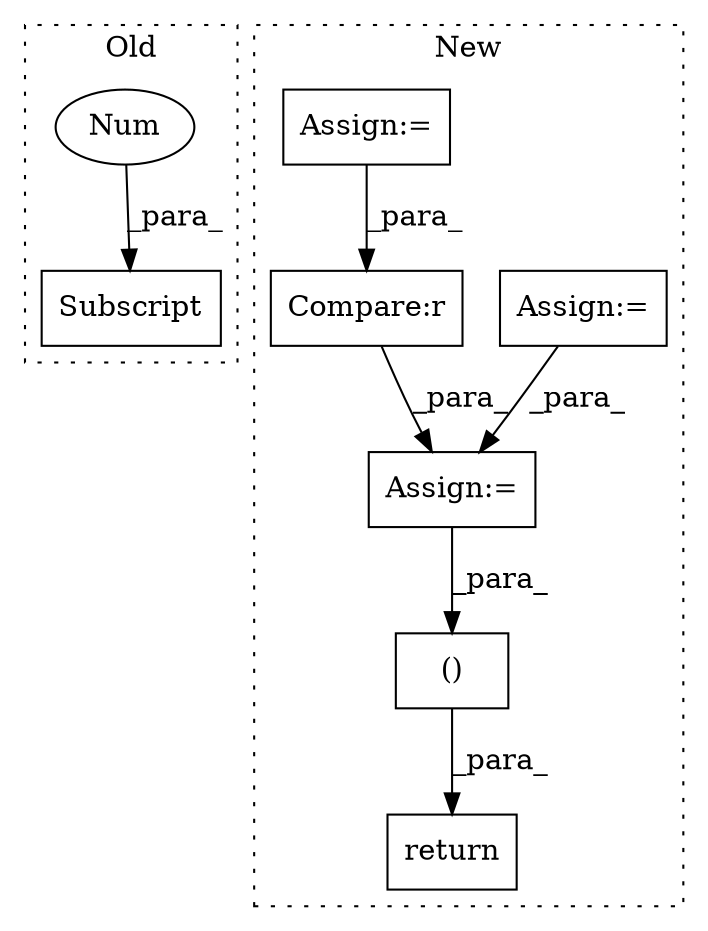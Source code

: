 digraph G {
subgraph cluster0 {
1 [label="Subscript" a="63" s="7524,0" l="19,0" shape="box"];
3 [label="Num" a="76" s="7541" l="1" shape="ellipse"];
label = "Old";
style="dotted";
}
subgraph cluster1 {
2 [label="()" a="54" s="8777" l="6" shape="box"];
4 [label="return" a="93" s="8760" l="7" shape="box"];
5 [label="Assign:=" a="68" s="8693" l="3" shape="box"];
6 [label="Assign:=" a="68" s="8636" l="3" shape="box"];
7 [label="Assign:=" a="68" s="8716" l="3" shape="box"];
8 [label="Compare:r" a="40" s="8669" l="23" shape="box"];
label = "New";
style="dotted";
}
2 -> 4 [label="_para_"];
3 -> 1 [label="_para_"];
5 -> 7 [label="_para_"];
6 -> 8 [label="_para_"];
7 -> 2 [label="_para_"];
8 -> 7 [label="_para_"];
}